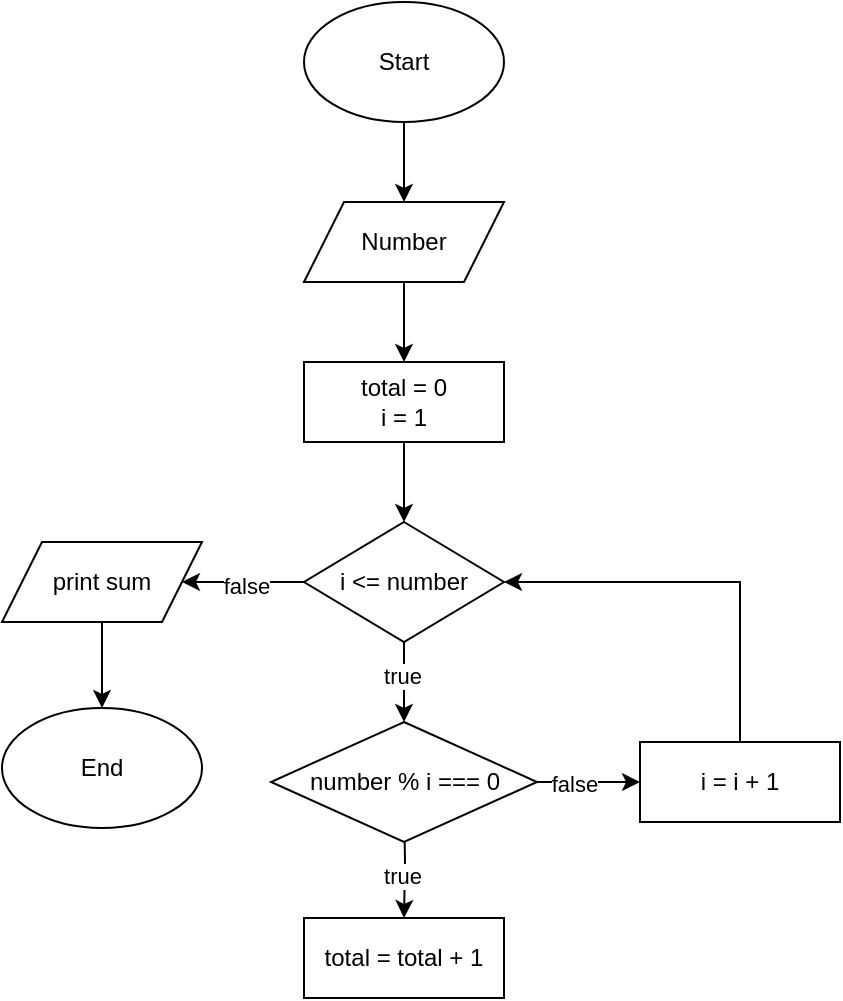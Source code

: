 <mxfile version="25.0.1">
  <diagram name="Page-1" id="J6qU1CufO3tT0paZhnID">
    <mxGraphModel dx="831" dy="743" grid="0" gridSize="10" guides="1" tooltips="1" connect="1" arrows="1" fold="1" page="0" pageScale="1" pageWidth="827" pageHeight="1169" math="0" shadow="0">
      <root>
        <mxCell id="0" />
        <mxCell id="1" parent="0" />
        <mxCell id="n1ISIKl0yZO8UXlDY4mg-5" value="" style="edgeStyle=orthogonalEdgeStyle;rounded=0;orthogonalLoop=1;jettySize=auto;html=1;" parent="1" source="n1ISIKl0yZO8UXlDY4mg-1" target="n1ISIKl0yZO8UXlDY4mg-2" edge="1">
          <mxGeometry relative="1" as="geometry" />
        </mxCell>
        <mxCell id="n1ISIKl0yZO8UXlDY4mg-1" value="Start" style="ellipse;whiteSpace=wrap;html=1;" parent="1" vertex="1">
          <mxGeometry x="-40" y="100" width="100" height="60" as="geometry" />
        </mxCell>
        <mxCell id="n1ISIKl0yZO8UXlDY4mg-6" value="" style="edgeStyle=orthogonalEdgeStyle;rounded=0;orthogonalLoop=1;jettySize=auto;html=1;" parent="1" source="n1ISIKl0yZO8UXlDY4mg-2" target="n1ISIKl0yZO8UXlDY4mg-3" edge="1">
          <mxGeometry relative="1" as="geometry" />
        </mxCell>
        <mxCell id="n1ISIKl0yZO8UXlDY4mg-2" value="Number" style="shape=parallelogram;perimeter=parallelogramPerimeter;whiteSpace=wrap;html=1;fixedSize=1;" parent="1" vertex="1">
          <mxGeometry x="-40" y="200" width="100" height="40" as="geometry" />
        </mxCell>
        <mxCell id="n1ISIKl0yZO8UXlDY4mg-7" value="" style="edgeStyle=orthogonalEdgeStyle;rounded=0;orthogonalLoop=1;jettySize=auto;html=1;" parent="1" source="n1ISIKl0yZO8UXlDY4mg-3" target="n1ISIKl0yZO8UXlDY4mg-4" edge="1">
          <mxGeometry relative="1" as="geometry" />
        </mxCell>
        <mxCell id="n1ISIKl0yZO8UXlDY4mg-3" value="total = 0&lt;br&gt;i = 1" style="rounded=0;whiteSpace=wrap;html=1;" parent="1" vertex="1">
          <mxGeometry x="-40" y="280" width="100" height="40" as="geometry" />
        </mxCell>
        <mxCell id="n1ISIKl0yZO8UXlDY4mg-10" value="" style="edgeStyle=orthogonalEdgeStyle;rounded=0;orthogonalLoop=1;jettySize=auto;html=1;" parent="1" source="n1ISIKl0yZO8UXlDY4mg-4" edge="1">
          <mxGeometry relative="1" as="geometry">
            <mxPoint x="10" y="460" as="targetPoint" />
          </mxGeometry>
        </mxCell>
        <mxCell id="n1ISIKl0yZO8UXlDY4mg-33" value="true" style="edgeLabel;html=1;align=center;verticalAlign=middle;resizable=0;points=[];" parent="n1ISIKl0yZO8UXlDY4mg-10" vertex="1" connectable="0">
          <mxGeometry x="-0.169" y="-1" relative="1" as="geometry">
            <mxPoint as="offset" />
          </mxGeometry>
        </mxCell>
        <mxCell id="n1ISIKl0yZO8UXlDY4mg-30" value="" style="edgeStyle=orthogonalEdgeStyle;rounded=0;orthogonalLoop=1;jettySize=auto;html=1;" parent="1" source="n1ISIKl0yZO8UXlDY4mg-4" target="n1ISIKl0yZO8UXlDY4mg-29" edge="1">
          <mxGeometry relative="1" as="geometry" />
        </mxCell>
        <mxCell id="n1ISIKl0yZO8UXlDY4mg-34" value="false" style="edgeLabel;html=1;align=center;verticalAlign=middle;resizable=0;points=[];" parent="n1ISIKl0yZO8UXlDY4mg-30" vertex="1" connectable="0">
          <mxGeometry x="-0.044" y="2" relative="1" as="geometry">
            <mxPoint as="offset" />
          </mxGeometry>
        </mxCell>
        <mxCell id="n1ISIKl0yZO8UXlDY4mg-4" value="i &amp;lt;= number" style="rhombus;whiteSpace=wrap;html=1;" parent="1" vertex="1">
          <mxGeometry x="-40" y="360" width="100" height="60" as="geometry" />
        </mxCell>
        <mxCell id="n1ISIKl0yZO8UXlDY4mg-16" value="" style="edgeStyle=orthogonalEdgeStyle;rounded=0;orthogonalLoop=1;jettySize=auto;html=1;entryX=0.5;entryY=0;entryDx=0;entryDy=0;" parent="1" target="n1ISIKl0yZO8UXlDY4mg-23" edge="1">
          <mxGeometry relative="1" as="geometry">
            <mxPoint x="10" y="500" as="sourcePoint" />
            <mxPoint x="10" y="550" as="targetPoint" />
          </mxGeometry>
        </mxCell>
        <mxCell id="n1ISIKl0yZO8UXlDY4mg-24" value="true" style="edgeLabel;html=1;align=center;verticalAlign=middle;resizable=0;points=[];" parent="n1ISIKl0yZO8UXlDY4mg-16" vertex="1" connectable="0">
          <mxGeometry x="0.288" y="-1" relative="1" as="geometry">
            <mxPoint as="offset" />
          </mxGeometry>
        </mxCell>
        <mxCell id="n1ISIKl0yZO8UXlDY4mg-26" value="" style="edgeStyle=orthogonalEdgeStyle;rounded=0;orthogonalLoop=1;jettySize=auto;html=1;" parent="1" source="n1ISIKl0yZO8UXlDY4mg-22" target="n1ISIKl0yZO8UXlDY4mg-25" edge="1">
          <mxGeometry relative="1" as="geometry" />
        </mxCell>
        <mxCell id="n1ISIKl0yZO8UXlDY4mg-27" value="false" style="edgeLabel;html=1;align=center;verticalAlign=middle;resizable=0;points=[];" parent="n1ISIKl0yZO8UXlDY4mg-26" vertex="1" connectable="0">
          <mxGeometry x="-0.282" y="-1" relative="1" as="geometry">
            <mxPoint as="offset" />
          </mxGeometry>
        </mxCell>
        <mxCell id="n1ISIKl0yZO8UXlDY4mg-22" value="number % i === 0" style="rhombus;whiteSpace=wrap;html=1;" parent="1" vertex="1">
          <mxGeometry x="-56.5" y="460" width="133" height="60" as="geometry" />
        </mxCell>
        <mxCell id="n1ISIKl0yZO8UXlDY4mg-23" value="total = total + 1" style="rounded=0;whiteSpace=wrap;html=1;" parent="1" vertex="1">
          <mxGeometry x="-40" y="558" width="100" height="40" as="geometry" />
        </mxCell>
        <mxCell id="n1ISIKl0yZO8UXlDY4mg-28" style="edgeStyle=orthogonalEdgeStyle;rounded=0;orthogonalLoop=1;jettySize=auto;html=1;exitX=0.5;exitY=0;exitDx=0;exitDy=0;entryX=1;entryY=0.5;entryDx=0;entryDy=0;" parent="1" source="n1ISIKl0yZO8UXlDY4mg-25" target="n1ISIKl0yZO8UXlDY4mg-4" edge="1">
          <mxGeometry relative="1" as="geometry" />
        </mxCell>
        <mxCell id="n1ISIKl0yZO8UXlDY4mg-25" value="i = i + 1" style="rounded=0;whiteSpace=wrap;html=1;" parent="1" vertex="1">
          <mxGeometry x="128" y="470" width="100" height="40" as="geometry" />
        </mxCell>
        <mxCell id="n1ISIKl0yZO8UXlDY4mg-32" value="" style="edgeStyle=orthogonalEdgeStyle;rounded=0;orthogonalLoop=1;jettySize=auto;html=1;" parent="1" source="n1ISIKl0yZO8UXlDY4mg-29" target="n1ISIKl0yZO8UXlDY4mg-31" edge="1">
          <mxGeometry relative="1" as="geometry" />
        </mxCell>
        <mxCell id="n1ISIKl0yZO8UXlDY4mg-29" value="print sum" style="shape=parallelogram;perimeter=parallelogramPerimeter;whiteSpace=wrap;html=1;fixedSize=1;" parent="1" vertex="1">
          <mxGeometry x="-191" y="370" width="100" height="40" as="geometry" />
        </mxCell>
        <mxCell id="n1ISIKl0yZO8UXlDY4mg-31" value="End" style="ellipse;whiteSpace=wrap;html=1;" parent="1" vertex="1">
          <mxGeometry x="-191" y="453" width="100" height="60" as="geometry" />
        </mxCell>
      </root>
    </mxGraphModel>
  </diagram>
</mxfile>
